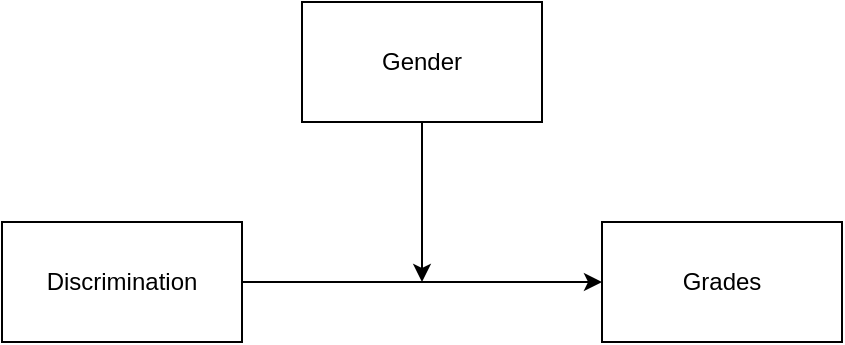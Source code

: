 <mxfile version="14.6.11" type="device"><diagram id="xrWmO8x63C3OGt3J3ev3" name="Page-1"><mxGraphModel dx="476" dy="752" grid="1" gridSize="10" guides="1" tooltips="1" connect="1" arrows="1" fold="1" page="1" pageScale="1" pageWidth="850" pageHeight="1100" math="0" shadow="0"><root><mxCell id="0"/><mxCell id="1" parent="0"/><mxCell id="Uh1klaq3GkjYb0yEEIEd-3" value="Discrimination" style="rounded=0;whiteSpace=wrap;html=1;" vertex="1" parent="1"><mxGeometry x="50" y="270" width="120" height="60" as="geometry"/></mxCell><mxCell id="Uh1klaq3GkjYb0yEEIEd-5" value="Gender" style="rounded=0;whiteSpace=wrap;html=1;" vertex="1" parent="1"><mxGeometry x="200" y="160" width="120" height="60" as="geometry"/></mxCell><mxCell id="Uh1klaq3GkjYb0yEEIEd-6" value="Grades" style="rounded=0;whiteSpace=wrap;html=1;" vertex="1" parent="1"><mxGeometry x="350" y="270" width="120" height="60" as="geometry"/></mxCell><mxCell id="Uh1klaq3GkjYb0yEEIEd-9" value="" style="endArrow=classic;html=1;exitX=1;exitY=0.5;exitDx=0;exitDy=0;entryX=0;entryY=0.5;entryDx=0;entryDy=0;" edge="1" parent="1" source="Uh1klaq3GkjYb0yEEIEd-3" target="Uh1klaq3GkjYb0yEEIEd-6"><mxGeometry width="50" height="50" relative="1" as="geometry"><mxPoint x="220" y="410" as="sourcePoint"/><mxPoint x="270" y="360" as="targetPoint"/></mxGeometry></mxCell><mxCell id="Uh1klaq3GkjYb0yEEIEd-10" value="" style="endArrow=classic;html=1;exitX=0.5;exitY=1;exitDx=0;exitDy=0;" edge="1" parent="1" source="Uh1klaq3GkjYb0yEEIEd-5"><mxGeometry width="50" height="50" relative="1" as="geometry"><mxPoint x="220" y="410" as="sourcePoint"/><mxPoint x="260" y="300" as="targetPoint"/></mxGeometry></mxCell></root></mxGraphModel></diagram></mxfile>